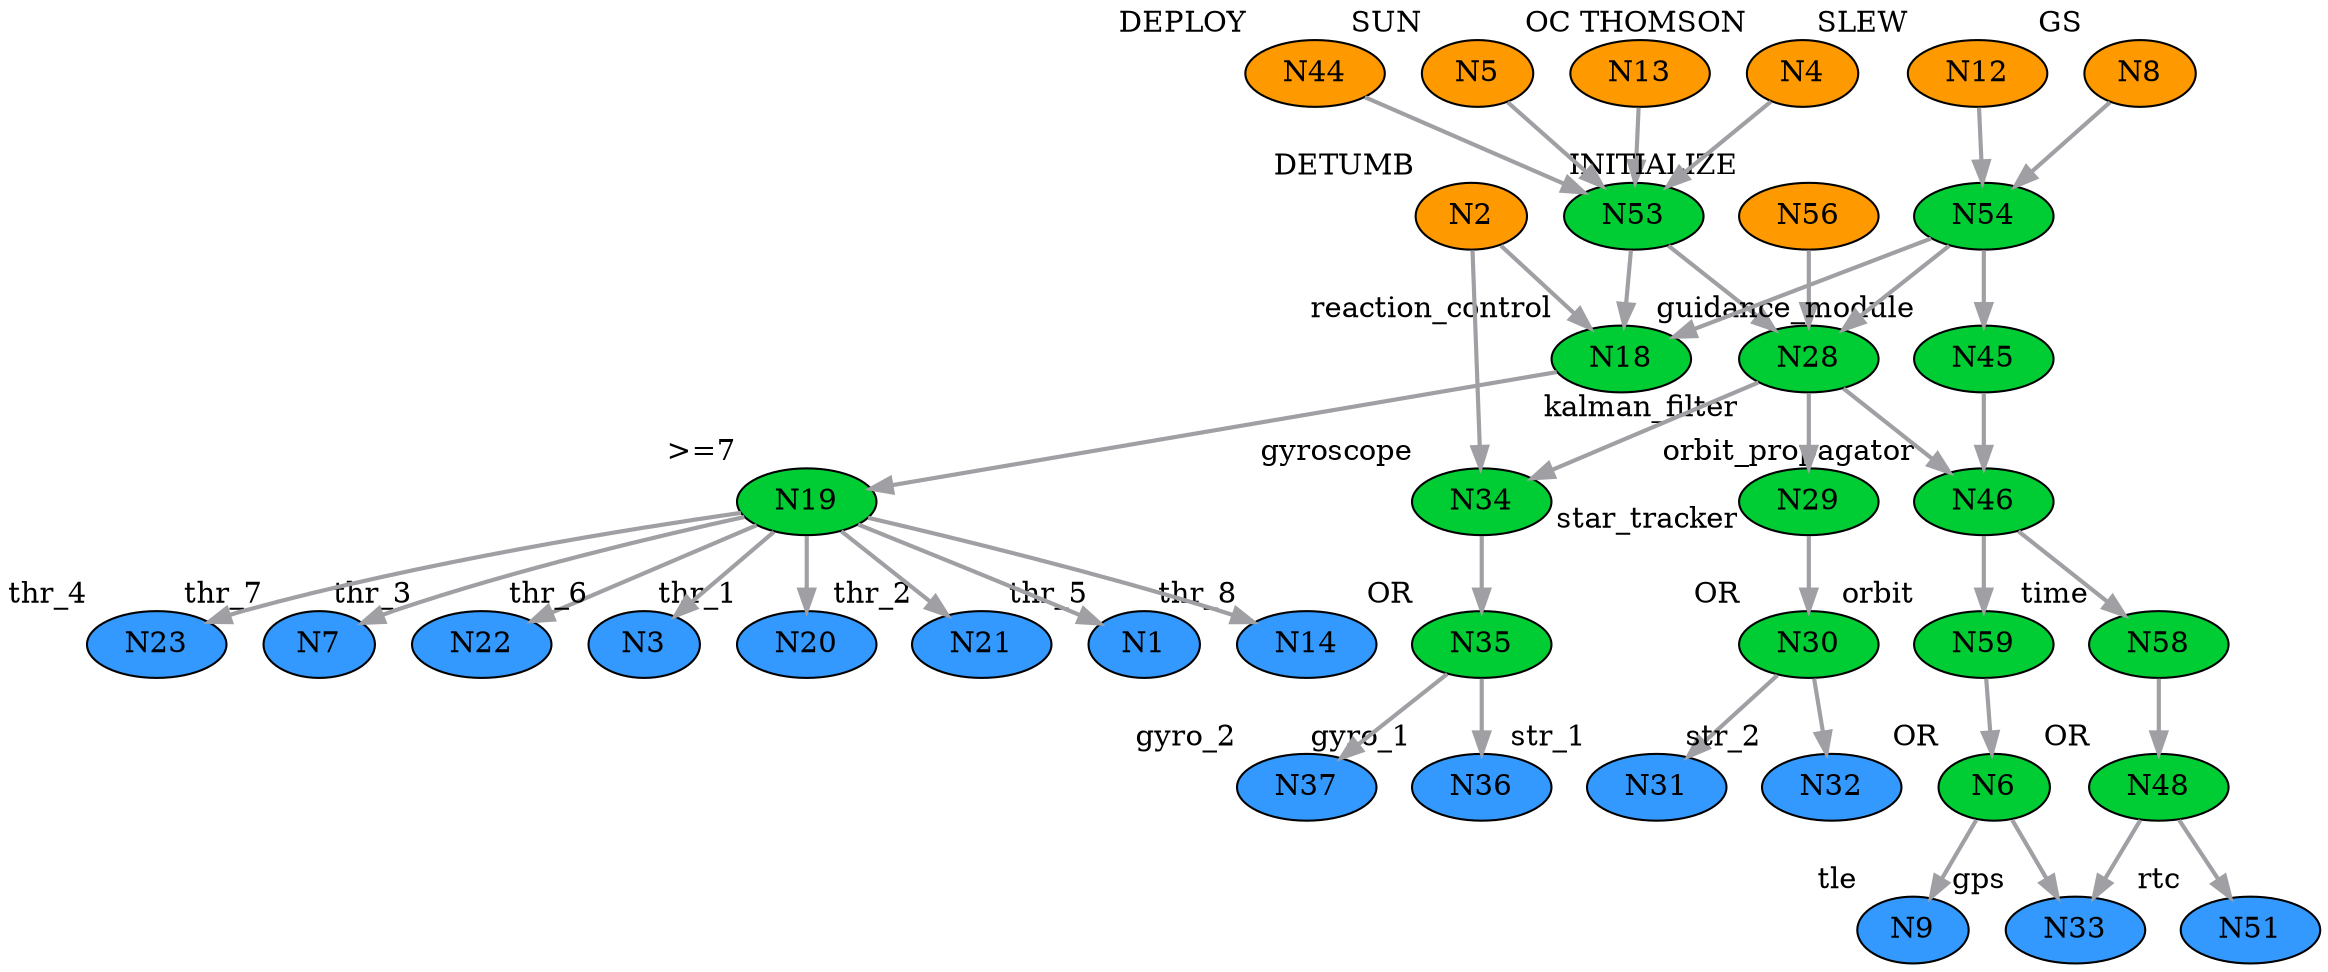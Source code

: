 digraph "space_tug_v7"
{

bgcolor = "#ffffff"

node [
class = "node"
,fillcolor = "#ff00ff",style = "filled"
,width = "0.152778",height = "0.152778"
,shape = "ellipse"
,color = "#000000"
,penwidth = "1"
,"_vis_" = "id|label"
];


"N30" [
pos = "2.43056,-2.77778!"
,fillcolor = "#00cc33",style = "filled"
,xlabel = "OR"
]

"N18" [
pos = "-3.125,-1.38889!"
,fillcolor = "#00cc33",style = "filled"
,xlabel = "reaction_control"
]

"N53" [
pos = "-0.347222,-9.86865e-17!"
,fillcolor = "#00cc33",style = "filled"
]

"N37" [
pos = "1.04167,-3.47222!"
,fillcolor = "#3399ff",style = "filled"
,xlabel = "gyro_2"
]

"N59" [
pos = "4.51389,-2.08333!"
,fillcolor = "#00cc33",style = "filled"
,xlabel = "orbit"
]

"N20" [
pos = "-5.55556,-3.47222!"
,fillcolor = "#3399ff",style = "filled"
,xlabel = "thr_1"
]

"N13" [
pos = "1.38889,0.694444!"
,fillcolor = "#ff9900",style = "filled"
,xlabel = "OC"
]

"N56" [
pos = "2.43056,0.694444!"
,fillcolor = "#ff9900",style = "filled"
,xlabel = "INITIALIZE"
]

"N21" [
pos = "-4.86111,-3.47222!"
,fillcolor = "#3399ff",style = "filled"
,xlabel = "thr_2"
]

"N12" [
pos = "4.51389,0.694444!"
,fillcolor = "#ff9900",style = "filled"
,xlabel = "SLEW"
]

"N33" [
pos = "4.16667,-3.47222!"
,fillcolor = "#3399ff",style = "filled"
,xlabel = "gps"
]

"N51" [
pos = "3.47222,-3.47222!"
,fillcolor = "#3399ff",style = "filled"
,xlabel = "rtc"
]

"N1" [
pos = "-2.77778,-3.47222!"
,fillcolor = "#3399ff",style = "filled"
,xlabel = "thr_5"
]

"N58" [
pos = "3.81944,-2.08333!"
,fillcolor = "#00cc33",style = "filled"
,xlabel = "time"
]

"N14" [
pos = "-0.694444,-3.47222!"
,fillcolor = "#3399ff",style = "filled"
,xlabel = "thr_8"
]

"N4" [
pos = "-1.73611,0.694444!"
,fillcolor = "#ff9900",style = "filled"
,xlabel = "THOMSON"
]

"N45" [
pos = "4.16667,-0.694444!"
,fillcolor = "#00cc33",style = "filled"
,xlabel = "guidance_module"
]

"N46" [
pos = "4.16667,-1.38889!"
,fillcolor = "#00cc33",style = "filled"
,xlabel = "orbit_propagator"
]

"N23" [
pos = "-3.47222,-3.47222!"
,fillcolor = "#3399ff",style = "filled"
,xlabel = "thr_4"
]

"N2" [
pos = "-3.125,0.694444!"
,fillcolor = "#ff9900",style = "filled"
,xlabel = "DETUMB"
]

"N28" [
pos = "2.43056,-0.694444!"
,fillcolor = "#00cc33",style = "filled"
,xlabel = "kalman_filter"
]

"N6" [
pos = "4.51389,-2.77778!"
,fillcolor = "#00cc33",style = "filled"
,xlabel = "OR"
]

"N44" [
pos = "0.347222,0.694444!"
,fillcolor = "#ff9900",style = "filled"
,xlabel = "DEPLOY"
]

"N54" [
pos = "4.16667,-9.86865e-17!"
,fillcolor = "#00cc33",style = "filled"
]

"N9" [
pos = "4.86111,-3.47222!"
,fillcolor = "#3399ff",style = "filled"
,xlabel = "tle"
]

"N31" [
pos = "2.08333,-3.47222!"
,fillcolor = "#3399ff",style = "filled"
,xlabel = "str_1"
]

"N8" [
pos = "3.81944,0.694444!"
,fillcolor = "#ff9900",style = "filled"
,xlabel = "GS"
]

"N36" [
pos = "0.347222,-3.47222!"
,fillcolor = "#3399ff",style = "filled"
,xlabel = "gyro_1"
]

"N29" [
pos = "2.43056,-2.08333!"
,fillcolor = "#00cc33",style = "filled"
,xlabel = "star_tracker"
]

"N7" [
pos = "-1.38889,-3.47222!"
,fillcolor = "#3399ff",style = "filled"
,xlabel = "thr_7"
]

"N32" [
pos = "2.77778,-3.47222!"
,fillcolor = "#3399ff",style = "filled"
,xlabel = "str_2"
]

"N22" [
pos = "-4.16667,-3.47222!"
,fillcolor = "#3399ff",style = "filled"
,xlabel = "thr_3"
]

"N34" [
pos = "0.694444,-2.08333!"
,fillcolor = "#00cc33",style = "filled"
,xlabel = "gyroscope"
]

"N19" [
pos = "-3.125,-2.08333!"
,fillcolor = "#00cc33",style = "filled"
,xlabel = ">=7"
]

"N35" [
pos = "0.694444,-2.77778!"
,fillcolor = "#00cc33",style = "filled"
,xlabel = "OR"
]

"N5" [
pos = "-0.694444,0.694444!"
,fillcolor = "#ff9900",style = "filled"
,xlabel = "SUN"
]

"N3" [
pos = "-2.08333,-3.47222!"
,fillcolor = "#3399ff",style = "filled"
,xlabel = "thr_6"
]

"N48" [
pos = "3.81944,-2.77778!"
,fillcolor = "#00cc33",style = "filled"
,xlabel = "OR"
]



edge [
class = "edge"
,weight = "1"
,penwidth = "1"
,"_vis_" = "label"
,"color" = "#a0a0a4"
,"style" = "solid"
];


"N54" -> "N28" [id = "E55"
,weight = "2"
,penwidth = "2"
,"color" = "#a0a0a4"
];

"N48" -> "N33" [id = "E13"
,weight = "2"
,penwidth = "2"
,"color" = "#a0a0a4"
];

"N58" -> "N48" [id = "E68"
,weight = "2"
,penwidth = "2"
,"color" = "#a0a0a4"
];

"N44" -> "N53" [id = "E56"
,weight = "2"
,penwidth = "2"
,"color" = "#a0a0a4"
];

"N35" -> "N37" [id = "E27"
,weight = "2"
,penwidth = "2"
,"color" = "#a0a0a4"
];

"N13" -> "N53" [id = "E51"
,weight = "2"
,penwidth = "2"
,"color" = "#a0a0a4"
];

"N46" -> "N58" [id = "E33"
,weight = "2"
,penwidth = "2"
,"color" = "#a0a0a4"
];

"N34" -> "N35" [id = "E25"
,weight = "2"
,penwidth = "2"
,"color" = "#a0a0a4"
];

"N19" -> "N22" [id = "E9"
,weight = "2"
,penwidth = "2"
,"color" = "#a0a0a4"
];

"N19" -> "N3" [id = "E2"
,weight = "2"
,penwidth = "2"
,"color" = "#a0a0a4"
];

"N19" -> "N1" [id = "E1"
,weight = "2"
,penwidth = "2"
,"color" = "#a0a0a4"
];

"N19" -> "N23" [id = "E10"
,weight = "2"
,penwidth = "2"
,"color" = "#a0a0a4"
];

"N56" -> "N28" [id = "E38"
,weight = "2"
,penwidth = "2"
,"color" = "#a0a0a4"
];

"N8" -> "N54" [id = "E45"
,weight = "2"
,penwidth = "2"
,"color" = "#a0a0a4"
];

"N30" -> "N32" [id = "E20"
,weight = "2"
,penwidth = "2"
,"color" = "#a0a0a4"
];

"N30" -> "N31" [id = "E19"
,weight = "2"
,penwidth = "2"
,"color" = "#a0a0a4"
];

"N53" -> "N28" [id = "E48"
,weight = "2"
,penwidth = "2"
,"color" = "#a0a0a4"
];

"N29" -> "N30" [id = "E18"
,weight = "2"
,penwidth = "2"
,"color" = "#a0a0a4"
];

"N18" -> "N19" [id = "E6"
,weight = "2"
,penwidth = "2"
,"color" = "#a0a0a4"
];

"N19" -> "N7" [id = "E3"
,weight = "2"
,penwidth = "2"
,"color" = "#a0a0a4"
];

"N53" -> "N18" [id = "E46"
,weight = "2"
,penwidth = "2"
,"color" = "#a0a0a4"
];

"N46" -> "N59" [id = "E36"
,weight = "2"
,penwidth = "2"
,"color" = "#a0a0a4"
];

"N54" -> "N18" [id = "E31"
,weight = "2"
,penwidth = "2"
,"color" = "#a0a0a4"
];

"N28" -> "N34" [id = "E24"
,weight = "2"
,penwidth = "2"
,"color" = "#a0a0a4"
];

"N28" -> "N46" [id = "E42"
,weight = "2"
,penwidth = "2"
,"color" = "#a0a0a4"
];

"N28" -> "N29" [id = "E17"
,weight = "2"
,penwidth = "2"
,"color" = "#a0a0a4"
];

"N6" -> "N33" [id = "E14"
,weight = "2"
,penwidth = "2"
];

"N5" -> "N53" [id = "E52"
,weight = "2"
,penwidth = "2"
,"color" = "#a0a0a4"
];

"N19" -> "N14" [id = "E4"
,weight = "2"
,penwidth = "2"
,"color" = "#a0a0a4"
];

"N35" -> "N36" [id = "E26"
,weight = "2"
,penwidth = "2"
,"color" = "#a0a0a4"
];

"N6" -> "N9" [id = "E15"
,weight = "2"
,penwidth = "2"
];

"N4" -> "N53" [id = "E53"
,weight = "2"
,penwidth = "2"
,"color" = "#a0a0a4"
];

"N45" -> "N46" [id = "E34"
,weight = "2"
,penwidth = "2"
,"color" = "#a0a0a4"
];

"N59" -> "N6" [id = "E12"
,weight = "2"
,penwidth = "2"
];

"N2" -> "N34" [id = "E11"
,weight = "2"
,penwidth = "2"
,"color" = "#a0a0a4"
];

"N12" -> "N54" [id = "E57"
,weight = "2"
,penwidth = "2"
,"color" = "#a0a0a4"
];

"N48" -> "N51" [id = "E21"
,weight = "2"
,penwidth = "2"
,"color" = "#a0a0a4"
];

"N19" -> "N20" [id = "E7"
,weight = "2"
,penwidth = "2"
,"color" = "#a0a0a4"
];

"N19" -> "N21" [id = "E8"
,weight = "2"
,penwidth = "2"
,"color" = "#a0a0a4"
];

"N54" -> "N45" [id = "E32"
,weight = "2"
,penwidth = "2"
,"color" = "#a0a0a4"
];

"N2" -> "N18" [id = "E5"
,weight = "2"
,penwidth = "2"
,"color" = "#a0a0a4"
];


}
